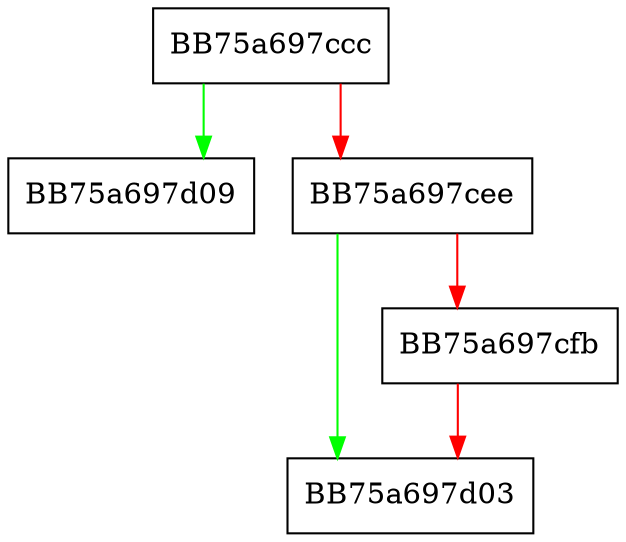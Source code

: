 digraph DoMaintenance {
  node [shape="box"];
  graph [splines=ortho];
  BB75a697ccc -> BB75a697d09 [color="green"];
  BB75a697ccc -> BB75a697cee [color="red"];
  BB75a697cee -> BB75a697d03 [color="green"];
  BB75a697cee -> BB75a697cfb [color="red"];
  BB75a697cfb -> BB75a697d03 [color="red"];
}